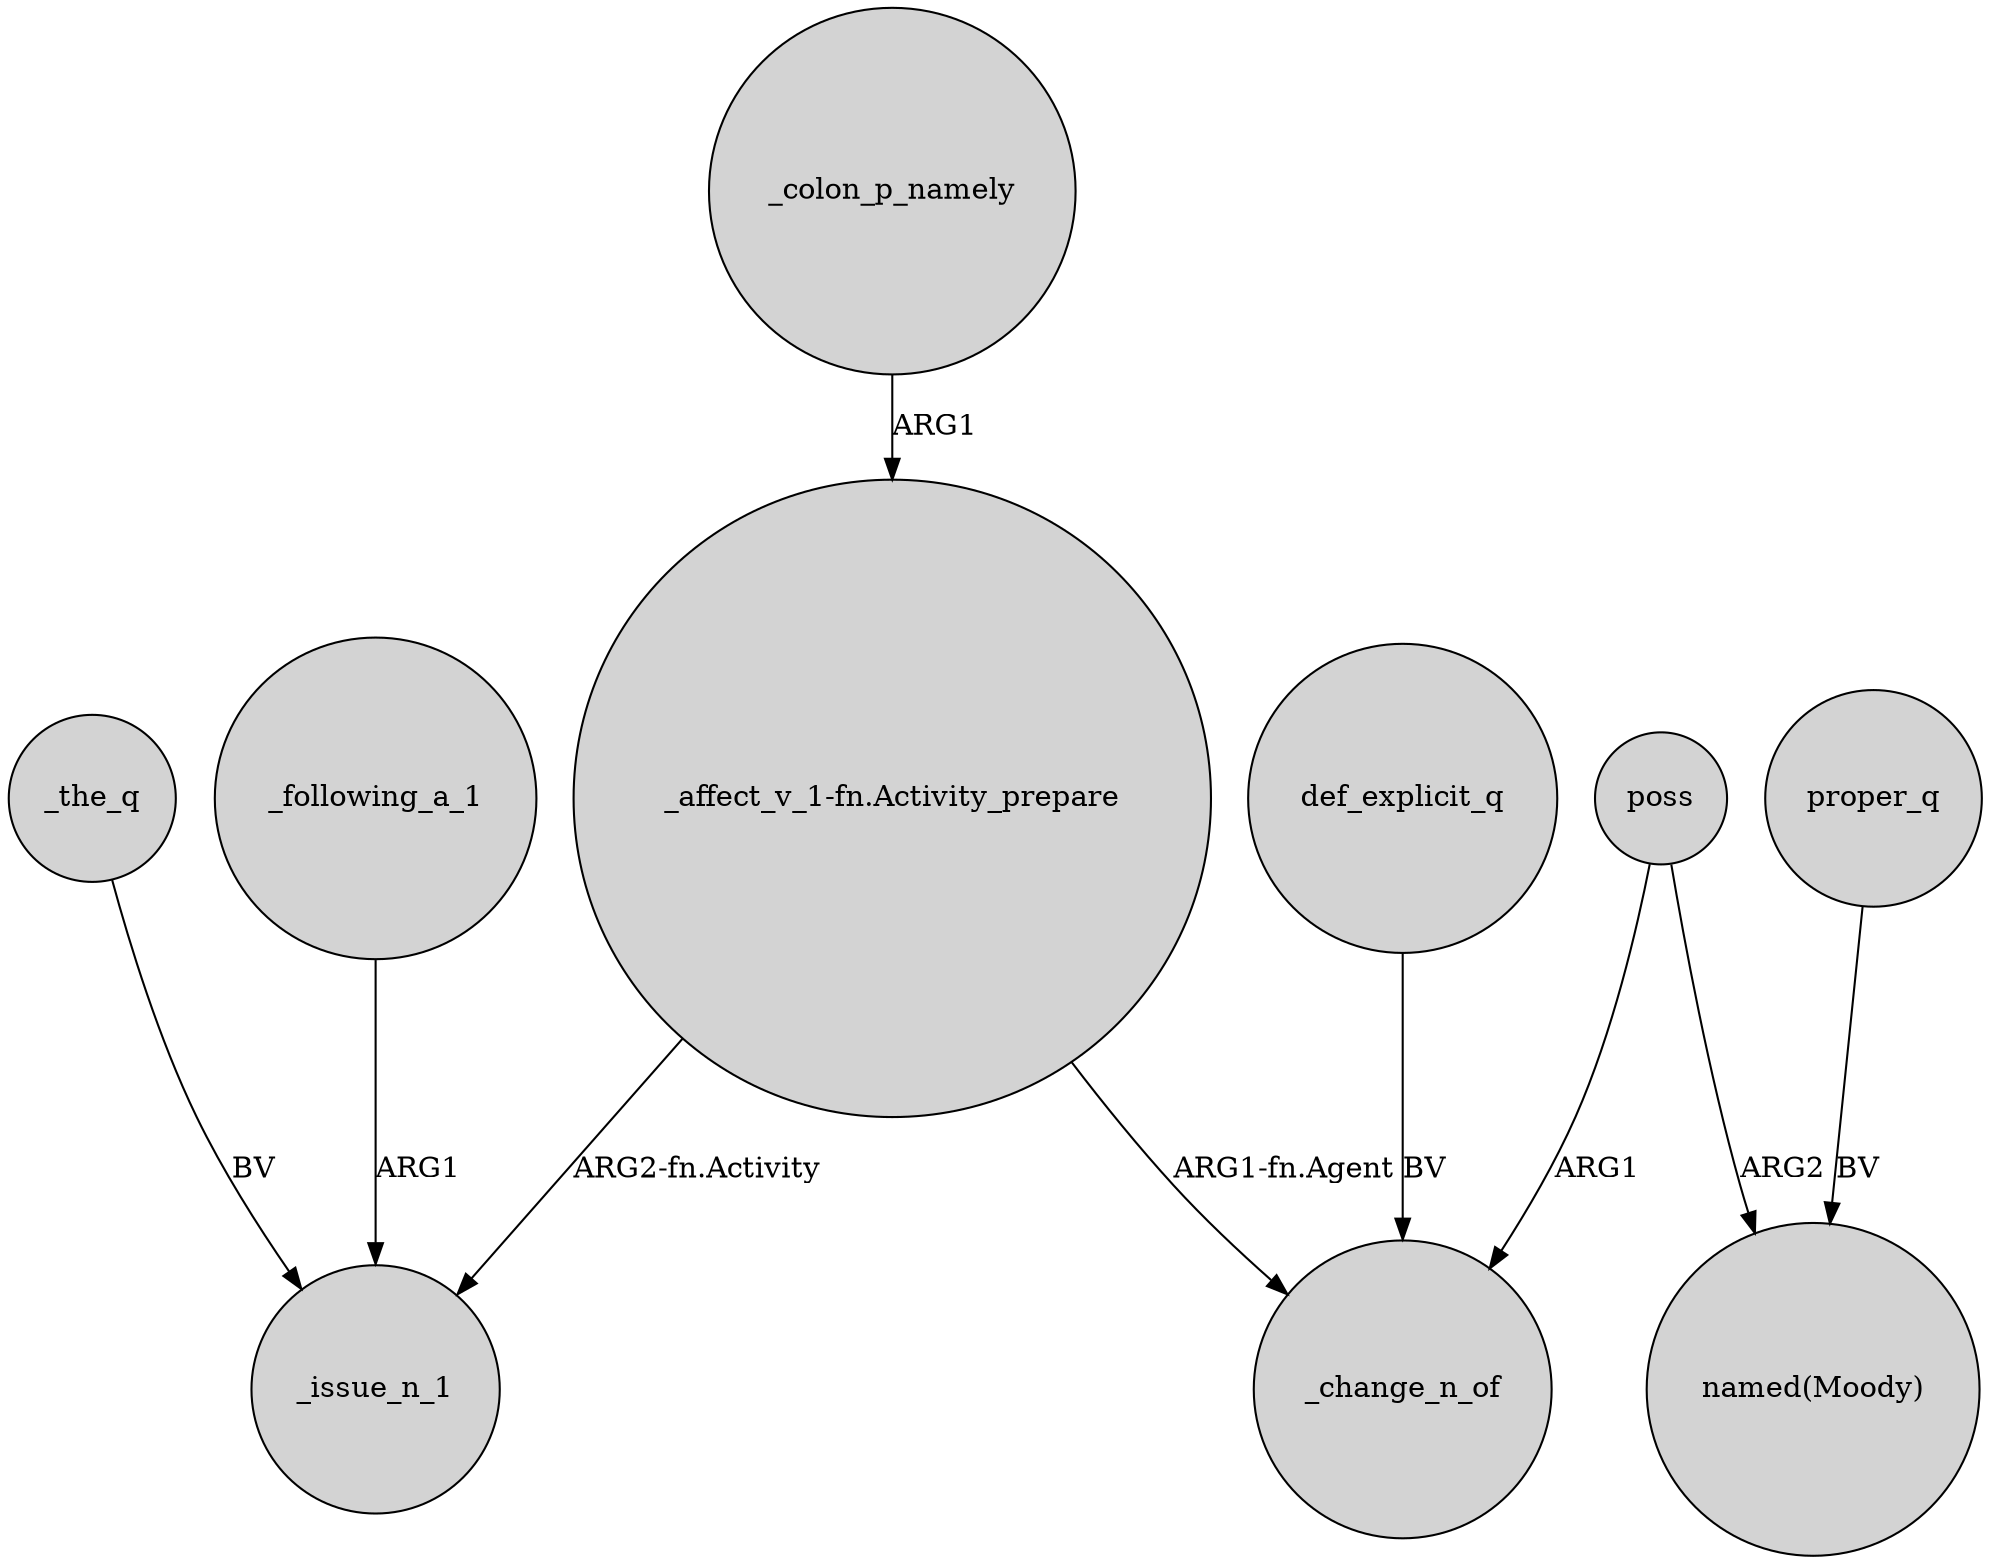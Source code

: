 digraph {
	node [shape=circle style=filled]
	"_affect_v_1-fn.Activity_prepare" -> _issue_n_1 [label="ARG2-fn.Activity"]
	proper_q -> "named(Moody)" [label=BV]
	def_explicit_q -> _change_n_of [label=BV]
	poss -> _change_n_of [label=ARG1]
	poss -> "named(Moody)" [label=ARG2]
	"_affect_v_1-fn.Activity_prepare" -> _change_n_of [label="ARG1-fn.Agent"]
	_following_a_1 -> _issue_n_1 [label=ARG1]
	_colon_p_namely -> "_affect_v_1-fn.Activity_prepare" [label=ARG1]
	_the_q -> _issue_n_1 [label=BV]
}
